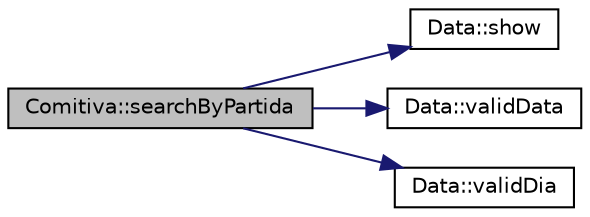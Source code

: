 digraph "Comitiva::searchByPartida"
{
 // LATEX_PDF_SIZE
  edge [fontname="Helvetica",fontsize="10",labelfontname="Helvetica",labelfontsize="10"];
  node [fontname="Helvetica",fontsize="10",shape=record];
  rankdir="LR";
  Node1 [label="Comitiva::searchByPartida",height=0.2,width=0.4,color="black", fillcolor="grey75", style="filled", fontcolor="black",tooltip="Mostra todos os elementos com uma data de partida de Tóquio específica."];
  Node1 -> Node2 [color="midnightblue",fontsize="10",style="solid",fontname="Helvetica"];
  Node2 [label="Data::show",height=0.2,width=0.4,color="black", fillcolor="white", style="filled",URL="$class_data.html#af445db5a92239683338058c2bbefa76a",tooltip="Imprime a data no formato DD/MM/AAAA."];
  Node1 -> Node3 [color="midnightblue",fontsize="10",style="solid",fontname="Helvetica"];
  Node3 [label="Data::validData",height=0.2,width=0.4,color="black", fillcolor="white", style="filled",URL="$class_data.html#a05a0274122eb4b1f722474845c636edc",tooltip="Confirma se a Data é válida."];
  Node1 -> Node4 [color="midnightblue",fontsize="10",style="solid",fontname="Helvetica"];
  Node4 [label="Data::validDia",height=0.2,width=0.4,color="black", fillcolor="white", style="filled",URL="$class_data.html#a534a50500474a1724fc93bf4c92b94d1",tooltip="Confirma se o dia (elemento passado como argumento) existe."];
}

